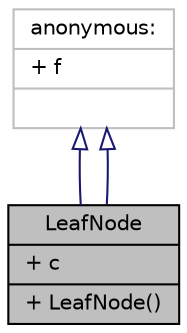 digraph "LeafNode"
{
 // INTERACTIVE_SVG=YES
  bgcolor="transparent";
  edge [fontname="Helvetica",fontsize="10",labelfontname="Helvetica",labelfontsize="10"];
  node [fontname="Helvetica",fontsize="10",shape=record];
  Node0 [label="{LeafNode\n|+ c\l|+ LeafNode()\l}",height=0.2,width=0.4,color="black", fillcolor="grey75", style="filled", fontcolor="black"];
  Node1 -> Node0 [dir="back",color="midnightblue",fontsize="10",style="solid",arrowtail="onormal",fontname="Helvetica"];
  Node1 [label="{anonymous:\n|+ f\l|}",height=0.2,width=0.4,color="grey75"];
  Node1 -> Node0 [dir="back",color="midnightblue",fontsize="10",style="solid",arrowtail="onormal",fontname="Helvetica"];
}
